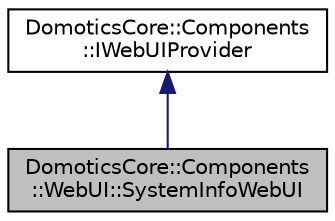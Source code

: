 digraph "DomoticsCore::Components::WebUI::SystemInfoWebUI"
{
 // LATEX_PDF_SIZE
  edge [fontname="Helvetica",fontsize="10",labelfontname="Helvetica",labelfontsize="10"];
  node [fontname="Helvetica",fontsize="10",shape=record];
  Node1 [label="DomoticsCore::Components\l::WebUI::SystemInfoWebUI",height=0.2,width=0.4,color="black", fillcolor="grey75", style="filled", fontcolor="black",tooltip=" "];
  Node2 -> Node1 [dir="back",color="midnightblue",fontsize="10",style="solid",fontname="Helvetica"];
  Node2 [label="DomoticsCore::Components\l::IWebUIProvider",height=0.2,width=0.4,color="black", fillcolor="white", style="filled",URL="$classDomoticsCore_1_1Components_1_1IWebUIProvider.html",tooltip="WebUI Provider interface Components implement this to provide multi-context UI integration."];
}
